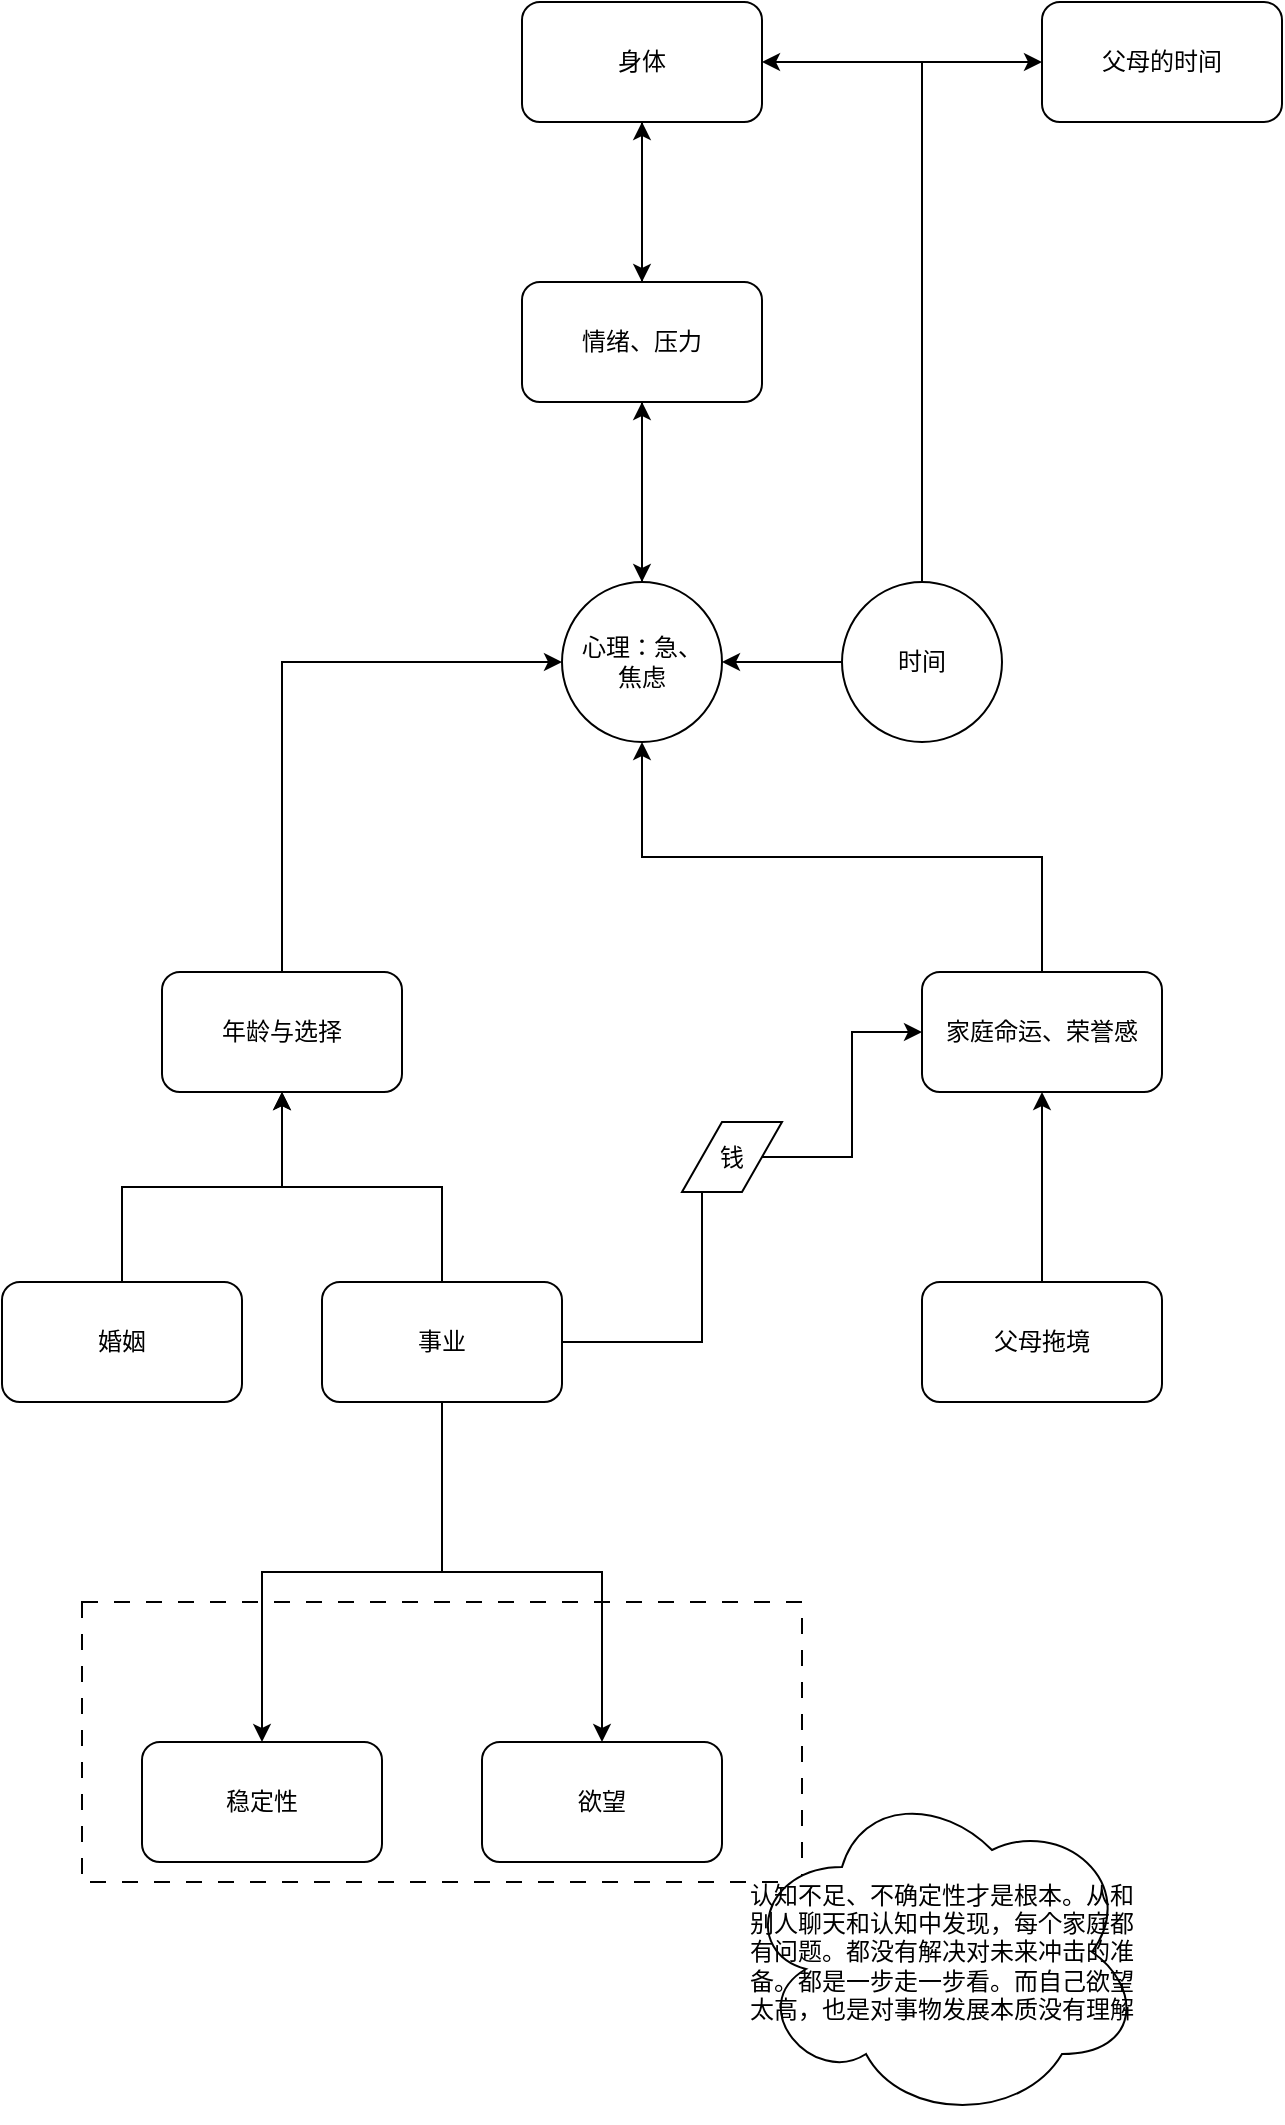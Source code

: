 <mxfile version="21.6.2" type="github">
  <diagram name="第 1 页" id="Y9jgXnM3lNwyWh5a8e2h">
    <mxGraphModel dx="2049" dy="1146" grid="1" gridSize="10" guides="1" tooltips="1" connect="1" arrows="1" fold="1" page="1" pageScale="1" pageWidth="827" pageHeight="1169" math="0" shadow="0">
      <root>
        <mxCell id="0" />
        <mxCell id="1" parent="0" />
        <mxCell id="xid45OQ-tQ_rR6GMD2_A-24" value="" style="rounded=0;whiteSpace=wrap;html=1;dashed=1;dashPattern=8 8;" vertex="1" parent="1">
          <mxGeometry x="210" y="870" width="360" height="140" as="geometry" />
        </mxCell>
        <mxCell id="xid45OQ-tQ_rR6GMD2_A-34" style="edgeStyle=orthogonalEdgeStyle;rounded=0;orthogonalLoop=1;jettySize=auto;html=1;exitX=0.5;exitY=0;exitDx=0;exitDy=0;entryX=0;entryY=0.5;entryDx=0;entryDy=0;" edge="1" parent="1" source="xid45OQ-tQ_rR6GMD2_A-1" target="xid45OQ-tQ_rR6GMD2_A-3">
          <mxGeometry relative="1" as="geometry" />
        </mxCell>
        <mxCell id="xid45OQ-tQ_rR6GMD2_A-1" value="年龄与选择" style="rounded=1;whiteSpace=wrap;html=1;" vertex="1" parent="1">
          <mxGeometry x="250" y="555" width="120" height="60" as="geometry" />
        </mxCell>
        <mxCell id="xid45OQ-tQ_rR6GMD2_A-6" style="edgeStyle=orthogonalEdgeStyle;rounded=0;orthogonalLoop=1;jettySize=auto;html=1;exitX=0.5;exitY=0;exitDx=0;exitDy=0;entryX=0.5;entryY=1;entryDx=0;entryDy=0;" edge="1" parent="1" source="xid45OQ-tQ_rR6GMD2_A-2" target="xid45OQ-tQ_rR6GMD2_A-5">
          <mxGeometry relative="1" as="geometry" />
        </mxCell>
        <mxCell id="xid45OQ-tQ_rR6GMD2_A-8" style="edgeStyle=orthogonalEdgeStyle;rounded=0;orthogonalLoop=1;jettySize=auto;html=1;exitX=0.5;exitY=1;exitDx=0;exitDy=0;" edge="1" parent="1" source="xid45OQ-tQ_rR6GMD2_A-2" target="xid45OQ-tQ_rR6GMD2_A-3">
          <mxGeometry relative="1" as="geometry" />
        </mxCell>
        <mxCell id="xid45OQ-tQ_rR6GMD2_A-2" value="情绪、压力" style="rounded=1;whiteSpace=wrap;html=1;" vertex="1" parent="1">
          <mxGeometry x="430" y="210" width="120" height="60" as="geometry" />
        </mxCell>
        <mxCell id="xid45OQ-tQ_rR6GMD2_A-4" style="edgeStyle=orthogonalEdgeStyle;rounded=0;orthogonalLoop=1;jettySize=auto;html=1;exitX=0.5;exitY=0;exitDx=0;exitDy=0;" edge="1" parent="1" source="xid45OQ-tQ_rR6GMD2_A-3" target="xid45OQ-tQ_rR6GMD2_A-2">
          <mxGeometry relative="1" as="geometry" />
        </mxCell>
        <mxCell id="xid45OQ-tQ_rR6GMD2_A-3" value="心理：急、&lt;br&gt;焦虑" style="ellipse;whiteSpace=wrap;html=1;aspect=fixed;" vertex="1" parent="1">
          <mxGeometry x="450" y="360" width="80" height="80" as="geometry" />
        </mxCell>
        <mxCell id="xid45OQ-tQ_rR6GMD2_A-7" style="edgeStyle=orthogonalEdgeStyle;rounded=0;orthogonalLoop=1;jettySize=auto;html=1;exitX=0.5;exitY=1;exitDx=0;exitDy=0;entryX=0.5;entryY=0;entryDx=0;entryDy=0;" edge="1" parent="1" source="xid45OQ-tQ_rR6GMD2_A-5" target="xid45OQ-tQ_rR6GMD2_A-2">
          <mxGeometry relative="1" as="geometry" />
        </mxCell>
        <mxCell id="xid45OQ-tQ_rR6GMD2_A-5" value="身体" style="rounded=1;whiteSpace=wrap;html=1;" vertex="1" parent="1">
          <mxGeometry x="430" y="70" width="120" height="60" as="geometry" />
        </mxCell>
        <mxCell id="xid45OQ-tQ_rR6GMD2_A-13" style="edgeStyle=orthogonalEdgeStyle;rounded=0;orthogonalLoop=1;jettySize=auto;html=1;exitX=0.5;exitY=0;exitDx=0;exitDy=0;" edge="1" parent="1" source="xid45OQ-tQ_rR6GMD2_A-12" target="xid45OQ-tQ_rR6GMD2_A-3">
          <mxGeometry relative="1" as="geometry" />
        </mxCell>
        <mxCell id="xid45OQ-tQ_rR6GMD2_A-12" value="家庭命运、荣誉感" style="rounded=1;whiteSpace=wrap;html=1;" vertex="1" parent="1">
          <mxGeometry x="630" y="555" width="120" height="60" as="geometry" />
        </mxCell>
        <mxCell id="xid45OQ-tQ_rR6GMD2_A-15" style="edgeStyle=orthogonalEdgeStyle;rounded=0;orthogonalLoop=1;jettySize=auto;html=1;exitX=0.5;exitY=0;exitDx=0;exitDy=0;entryX=0.5;entryY=1;entryDx=0;entryDy=0;" edge="1" parent="1" source="xid45OQ-tQ_rR6GMD2_A-14" target="xid45OQ-tQ_rR6GMD2_A-1">
          <mxGeometry relative="1" as="geometry" />
        </mxCell>
        <mxCell id="xid45OQ-tQ_rR6GMD2_A-14" value="婚姻" style="rounded=1;whiteSpace=wrap;html=1;" vertex="1" parent="1">
          <mxGeometry x="170" y="710" width="120" height="60" as="geometry" />
        </mxCell>
        <mxCell id="xid45OQ-tQ_rR6GMD2_A-17" style="edgeStyle=orthogonalEdgeStyle;rounded=0;orthogonalLoop=1;jettySize=auto;html=1;exitX=0.5;exitY=0;exitDx=0;exitDy=0;entryX=0.5;entryY=1;entryDx=0;entryDy=0;" edge="1" parent="1" source="xid45OQ-tQ_rR6GMD2_A-16" target="xid45OQ-tQ_rR6GMD2_A-1">
          <mxGeometry relative="1" as="geometry" />
        </mxCell>
        <mxCell id="xid45OQ-tQ_rR6GMD2_A-22" style="edgeStyle=orthogonalEdgeStyle;rounded=0;orthogonalLoop=1;jettySize=auto;html=1;exitX=0.5;exitY=1;exitDx=0;exitDy=0;" edge="1" parent="1" source="xid45OQ-tQ_rR6GMD2_A-16" target="xid45OQ-tQ_rR6GMD2_A-20">
          <mxGeometry relative="1" as="geometry" />
        </mxCell>
        <mxCell id="xid45OQ-tQ_rR6GMD2_A-23" style="edgeStyle=orthogonalEdgeStyle;rounded=0;orthogonalLoop=1;jettySize=auto;html=1;exitX=0.5;exitY=1;exitDx=0;exitDy=0;entryX=0.5;entryY=0;entryDx=0;entryDy=0;" edge="1" parent="1" source="xid45OQ-tQ_rR6GMD2_A-16" target="xid45OQ-tQ_rR6GMD2_A-21">
          <mxGeometry relative="1" as="geometry" />
        </mxCell>
        <mxCell id="xid45OQ-tQ_rR6GMD2_A-26" style="edgeStyle=orthogonalEdgeStyle;rounded=0;orthogonalLoop=1;jettySize=auto;html=1;exitX=1;exitY=0.5;exitDx=0;exitDy=0;entryX=0;entryY=0.5;entryDx=0;entryDy=0;" edge="1" parent="1" source="xid45OQ-tQ_rR6GMD2_A-27" target="xid45OQ-tQ_rR6GMD2_A-12">
          <mxGeometry relative="1" as="geometry" />
        </mxCell>
        <mxCell id="xid45OQ-tQ_rR6GMD2_A-16" value="事业" style="rounded=1;whiteSpace=wrap;html=1;" vertex="1" parent="1">
          <mxGeometry x="330" y="710" width="120" height="60" as="geometry" />
        </mxCell>
        <mxCell id="xid45OQ-tQ_rR6GMD2_A-19" style="edgeStyle=orthogonalEdgeStyle;rounded=0;orthogonalLoop=1;jettySize=auto;html=1;exitX=0.5;exitY=0;exitDx=0;exitDy=0;" edge="1" parent="1" source="xid45OQ-tQ_rR6GMD2_A-18" target="xid45OQ-tQ_rR6GMD2_A-12">
          <mxGeometry relative="1" as="geometry" />
        </mxCell>
        <mxCell id="xid45OQ-tQ_rR6GMD2_A-18" value="父母拖境" style="rounded=1;whiteSpace=wrap;html=1;" vertex="1" parent="1">
          <mxGeometry x="630" y="710" width="120" height="60" as="geometry" />
        </mxCell>
        <mxCell id="xid45OQ-tQ_rR6GMD2_A-20" value="稳定性" style="rounded=1;whiteSpace=wrap;html=1;" vertex="1" parent="1">
          <mxGeometry x="240" y="940" width="120" height="60" as="geometry" />
        </mxCell>
        <mxCell id="xid45OQ-tQ_rR6GMD2_A-21" value="欲望" style="rounded=1;whiteSpace=wrap;html=1;" vertex="1" parent="1">
          <mxGeometry x="410" y="940" width="120" height="60" as="geometry" />
        </mxCell>
        <mxCell id="xid45OQ-tQ_rR6GMD2_A-25" value="认知不足、不确定性才是根本。从和别人聊天和认知中发现，每个家庭都有问题。都没有解决对未来冲击的准备。都是一步走一步看。而自己欲望太高，也是对事物发展本质没有理解" style="ellipse;shape=cloud;whiteSpace=wrap;html=1;" vertex="1" parent="1">
          <mxGeometry x="540" y="960" width="200" height="170" as="geometry" />
        </mxCell>
        <mxCell id="xid45OQ-tQ_rR6GMD2_A-28" value="" style="edgeStyle=orthogonalEdgeStyle;rounded=0;orthogonalLoop=1;jettySize=auto;html=1;exitX=1;exitY=0.5;exitDx=0;exitDy=0;entryX=0;entryY=0.5;entryDx=0;entryDy=0;" edge="1" parent="1" source="xid45OQ-tQ_rR6GMD2_A-16" target="xid45OQ-tQ_rR6GMD2_A-27">
          <mxGeometry relative="1" as="geometry">
            <mxPoint x="450" y="740" as="sourcePoint" />
            <mxPoint x="630" y="585" as="targetPoint" />
          </mxGeometry>
        </mxCell>
        <mxCell id="xid45OQ-tQ_rR6GMD2_A-27" value="钱" style="shape=parallelogram;perimeter=parallelogramPerimeter;whiteSpace=wrap;html=1;fixedSize=1;" vertex="1" parent="1">
          <mxGeometry x="510" y="630" width="50" height="35" as="geometry" />
        </mxCell>
        <mxCell id="xid45OQ-tQ_rR6GMD2_A-30" style="edgeStyle=orthogonalEdgeStyle;rounded=0;orthogonalLoop=1;jettySize=auto;html=1;exitX=0.5;exitY=0;exitDx=0;exitDy=0;entryX=1;entryY=0.5;entryDx=0;entryDy=0;" edge="1" parent="1" source="xid45OQ-tQ_rR6GMD2_A-29" target="xid45OQ-tQ_rR6GMD2_A-5">
          <mxGeometry relative="1" as="geometry" />
        </mxCell>
        <mxCell id="xid45OQ-tQ_rR6GMD2_A-32" style="edgeStyle=orthogonalEdgeStyle;rounded=0;orthogonalLoop=1;jettySize=auto;html=1;exitX=0.5;exitY=0;exitDx=0;exitDy=0;entryX=0;entryY=0.5;entryDx=0;entryDy=0;" edge="1" parent="1" source="xid45OQ-tQ_rR6GMD2_A-29" target="xid45OQ-tQ_rR6GMD2_A-31">
          <mxGeometry relative="1" as="geometry" />
        </mxCell>
        <mxCell id="xid45OQ-tQ_rR6GMD2_A-33" style="edgeStyle=orthogonalEdgeStyle;rounded=0;orthogonalLoop=1;jettySize=auto;html=1;exitX=0;exitY=0.5;exitDx=0;exitDy=0;entryX=1;entryY=0.5;entryDx=0;entryDy=0;" edge="1" parent="1" source="xid45OQ-tQ_rR6GMD2_A-29" target="xid45OQ-tQ_rR6GMD2_A-3">
          <mxGeometry relative="1" as="geometry" />
        </mxCell>
        <mxCell id="xid45OQ-tQ_rR6GMD2_A-29" value="时间" style="ellipse;whiteSpace=wrap;html=1;aspect=fixed;" vertex="1" parent="1">
          <mxGeometry x="590" y="360" width="80" height="80" as="geometry" />
        </mxCell>
        <mxCell id="xid45OQ-tQ_rR6GMD2_A-31" value="父母的时间" style="rounded=1;whiteSpace=wrap;html=1;" vertex="1" parent="1">
          <mxGeometry x="690" y="70" width="120" height="60" as="geometry" />
        </mxCell>
      </root>
    </mxGraphModel>
  </diagram>
</mxfile>
